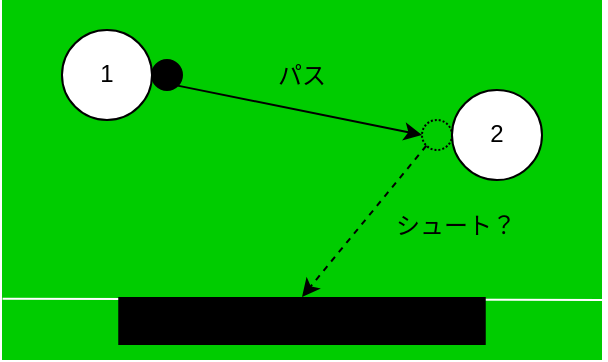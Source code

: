 <mxfile version="20.8.10" type="github">
  <diagram name="ページ1" id="WY0_n_wu10l-EoqTrqx6">
    <mxGraphModel dx="1050" dy="515" grid="1" gridSize="10" guides="1" tooltips="1" connect="1" arrows="1" fold="1" page="1" pageScale="1" pageWidth="827" pageHeight="1169" math="0" shadow="0">
      <root>
        <mxCell id="0" />
        <mxCell id="1" parent="0" />
        <mxCell id="4G7JvG1yIsIppaWCg9FY-34" value="" style="group" vertex="1" connectable="0" parent="1">
          <mxGeometry x="40" y="40" width="300" height="180" as="geometry" />
        </mxCell>
        <mxCell id="4G7JvG1yIsIppaWCg9FY-18" value="" style="whiteSpace=wrap;html=1;strokeColor=none;fillColor=#00CC00;" vertex="1" parent="4G7JvG1yIsIppaWCg9FY-34">
          <mxGeometry width="300" height="180" as="geometry" />
        </mxCell>
        <mxCell id="4G7JvG1yIsIppaWCg9FY-19" value="1" style="ellipse;whiteSpace=wrap;html=1;aspect=fixed;" vertex="1" parent="4G7JvG1yIsIppaWCg9FY-34">
          <mxGeometry x="30" y="15.0" width="44.999" height="44.999" as="geometry" />
        </mxCell>
        <mxCell id="4G7JvG1yIsIppaWCg9FY-20" value="2" style="ellipse;whiteSpace=wrap;html=1;aspect=fixed;" vertex="1" parent="4G7JvG1yIsIppaWCg9FY-34">
          <mxGeometry x="225.0" y="45" width="44.999" height="44.999" as="geometry" />
        </mxCell>
        <mxCell id="4G7JvG1yIsIppaWCg9FY-21" value="" style="ellipse;whiteSpace=wrap;html=1;aspect=fixed;fillColor=#000000;" vertex="1" parent="4G7JvG1yIsIppaWCg9FY-34">
          <mxGeometry x="75" y="30.0" width="15.0" height="15.0" as="geometry" />
        </mxCell>
        <mxCell id="4G7JvG1yIsIppaWCg9FY-22" value="" style="endArrow=classic;html=1;rounded=0;exitX=1;exitY=1;exitDx=0;exitDy=0;entryX=0;entryY=0.5;entryDx=0;entryDy=0;" edge="1" parent="4G7JvG1yIsIppaWCg9FY-34" source="4G7JvG1yIsIppaWCg9FY-21" target="4G7JvG1yIsIppaWCg9FY-33">
          <mxGeometry width="50" height="50" relative="1" as="geometry">
            <mxPoint x="165.0" y="225" as="sourcePoint" />
            <mxPoint x="210" y="60.0" as="targetPoint" />
          </mxGeometry>
        </mxCell>
        <mxCell id="4G7JvG1yIsIppaWCg9FY-23" value="" style="endArrow=none;html=1;rounded=0;exitX=0.001;exitY=0.83;exitDx=0;exitDy=0;exitPerimeter=0;entryX=1;entryY=0.833;entryDx=0;entryDy=0;entryPerimeter=0;strokeColor=#FFFFFF;" edge="1" parent="4G7JvG1yIsIppaWCg9FY-34" source="4G7JvG1yIsIppaWCg9FY-18" target="4G7JvG1yIsIppaWCg9FY-18">
          <mxGeometry width="50" height="50" relative="1" as="geometry">
            <mxPoint x="105" y="165" as="sourcePoint" />
            <mxPoint x="180" y="90" as="targetPoint" />
          </mxGeometry>
        </mxCell>
        <mxCell id="4G7JvG1yIsIppaWCg9FY-24" value="" style="rounded=0;whiteSpace=wrap;html=1;strokeColor=none;fillColor=#000000;" vertex="1" parent="4G7JvG1yIsIppaWCg9FY-34">
          <mxGeometry x="58.125" y="148.5" width="183.75" height="24" as="geometry" />
        </mxCell>
        <mxCell id="4G7JvG1yIsIppaWCg9FY-25" value="" style="endArrow=classic;html=1;rounded=0;exitX=0;exitY=1;exitDx=0;exitDy=0;entryX=0.5;entryY=0;entryDx=0;entryDy=0;dashed=1;" edge="1" parent="4G7JvG1yIsIppaWCg9FY-34" source="4G7JvG1yIsIppaWCg9FY-33" target="4G7JvG1yIsIppaWCg9FY-24">
          <mxGeometry width="50" height="50" relative="1" as="geometry">
            <mxPoint x="102.803" y="57.803" as="sourcePoint" />
            <mxPoint x="240.0" y="82.5" as="targetPoint" />
          </mxGeometry>
        </mxCell>
        <mxCell id="4G7JvG1yIsIppaWCg9FY-26" value="パス" style="text;html=1;strokeColor=none;fillColor=none;align=center;verticalAlign=middle;whiteSpace=wrap;rounded=0;" vertex="1" parent="4G7JvG1yIsIppaWCg9FY-34">
          <mxGeometry x="105" y="15.0" width="90" height="45" as="geometry" />
        </mxCell>
        <mxCell id="4G7JvG1yIsIppaWCg9FY-27" value="シュート？" style="text;html=1;strokeColor=none;fillColor=none;align=left;verticalAlign=middle;whiteSpace=wrap;rounded=0;" vertex="1" parent="4G7JvG1yIsIppaWCg9FY-34">
          <mxGeometry x="195.0" y="90" width="105" height="45" as="geometry" />
        </mxCell>
        <mxCell id="4G7JvG1yIsIppaWCg9FY-33" value="" style="ellipse;whiteSpace=wrap;html=1;aspect=fixed;fillColor=none;dashed=1;dashPattern=1 1;" vertex="1" parent="4G7JvG1yIsIppaWCg9FY-34">
          <mxGeometry x="210" y="60.0" width="15.0" height="15.0" as="geometry" />
        </mxCell>
      </root>
    </mxGraphModel>
  </diagram>
</mxfile>
